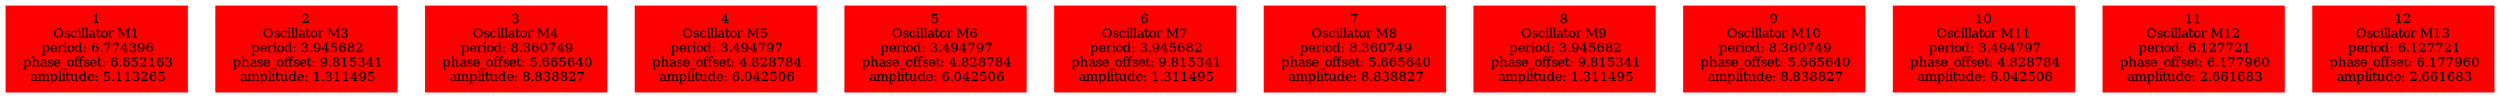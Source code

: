  digraph g{ forcelabels=true;
1 [label=<1<BR />Oscillator M1<BR /> period: 6.774396<BR /> phase_offset: 6.652163<BR /> amplitude: 5.113265>, shape=box,color=red,style=filled,fontsize=8];2 [label=<2<BR />Oscillator M3<BR /> period: 3.945682<BR /> phase_offset: 9.815341<BR /> amplitude: 1.311495>, shape=box,color=red,style=filled,fontsize=8];3 [label=<3<BR />Oscillator M4<BR /> period: 8.360749<BR /> phase_offset: 5.665640<BR /> amplitude: 8.838827>, shape=box,color=red,style=filled,fontsize=8];4 [label=<4<BR />Oscillator M5<BR /> period: 3.494797<BR /> phase_offset: 4.828784<BR /> amplitude: 6.042506>, shape=box,color=red,style=filled,fontsize=8];5 [label=<5<BR />Oscillator M6<BR /> period: 3.494797<BR /> phase_offset: 4.828784<BR /> amplitude: 6.042506>, shape=box,color=red,style=filled,fontsize=8];6 [label=<6<BR />Oscillator M7<BR /> period: 3.945682<BR /> phase_offset: 9.815341<BR /> amplitude: 1.311495>, shape=box,color=red,style=filled,fontsize=8];7 [label=<7<BR />Oscillator M8<BR /> period: 8.360749<BR /> phase_offset: 5.665640<BR /> amplitude: 8.838827>, shape=box,color=red,style=filled,fontsize=8];8 [label=<8<BR />Oscillator M9<BR /> period: 3.945682<BR /> phase_offset: 9.815341<BR /> amplitude: 1.311495>, shape=box,color=red,style=filled,fontsize=8];9 [label=<9<BR />Oscillator M10<BR /> period: 8.360749<BR /> phase_offset: 5.665640<BR /> amplitude: 8.838827>, shape=box,color=red,style=filled,fontsize=8];10 [label=<10<BR />Oscillator M11<BR /> period: 3.494797<BR /> phase_offset: 4.828784<BR /> amplitude: 6.042506>, shape=box,color=red,style=filled,fontsize=8];11 [label=<11<BR />Oscillator M12<BR /> period: 6.127721<BR /> phase_offset: 6.177960<BR /> amplitude: 2.661683>, shape=box,color=red,style=filled,fontsize=8];12 [label=<12<BR />Oscillator M13<BR /> period: 6.127721<BR /> phase_offset: 6.177960<BR /> amplitude: 2.661683>, shape=box,color=red,style=filled,fontsize=8]; }

